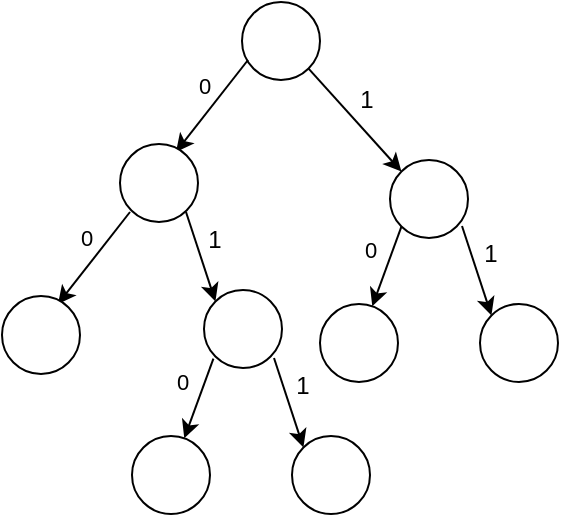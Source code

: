 <mxfile version="21.1.2" type="github">
  <diagram name="第 1 页" id="jlVK5qfQyr_egqlrKWcN">
    <mxGraphModel dx="780" dy="412" grid="0" gridSize="10" guides="1" tooltips="1" connect="1" arrows="1" fold="1" page="1" pageScale="1" pageWidth="3300" pageHeight="4681" math="0" shadow="0">
      <root>
        <mxCell id="0" />
        <mxCell id="1" parent="0" />
        <mxCell id="_vLvjZm8LIFSTXqwD0xb-1" value="" style="ellipse;whiteSpace=wrap;html=1;aspect=fixed;" vertex="1" parent="1">
          <mxGeometry x="436" y="48" width="39" height="39" as="geometry" />
        </mxCell>
        <mxCell id="_vLvjZm8LIFSTXqwD0xb-7" value="" style="ellipse;whiteSpace=wrap;html=1;aspect=fixed;" vertex="1" parent="1">
          <mxGeometry x="510" y="127" width="39" height="39" as="geometry" />
        </mxCell>
        <mxCell id="_vLvjZm8LIFSTXqwD0xb-8" value="" style="endArrow=classic;html=1;rounded=0;exitX=1;exitY=1;exitDx=0;exitDy=0;entryX=0;entryY=0;entryDx=0;entryDy=0;" edge="1" parent="1" source="_vLvjZm8LIFSTXqwD0xb-1" target="_vLvjZm8LIFSTXqwD0xb-7">
          <mxGeometry width="50" height="50" relative="1" as="geometry">
            <mxPoint x="454" y="283" as="sourcePoint" />
            <mxPoint x="504" y="233" as="targetPoint" />
          </mxGeometry>
        </mxCell>
        <mxCell id="_vLvjZm8LIFSTXqwD0xb-10" value="1" style="text;html=1;align=center;verticalAlign=middle;resizable=0;points=[];autosize=1;strokeColor=none;fillColor=none;" vertex="1" parent="1">
          <mxGeometry x="485" y="84" width="25" height="26" as="geometry" />
        </mxCell>
        <mxCell id="_vLvjZm8LIFSTXqwD0xb-11" value="" style="ellipse;whiteSpace=wrap;html=1;aspect=fixed;" vertex="1" parent="1">
          <mxGeometry x="555" y="199" width="39" height="39" as="geometry" />
        </mxCell>
        <mxCell id="_vLvjZm8LIFSTXqwD0xb-12" value="" style="endArrow=classic;html=1;rounded=0;exitX=1;exitY=1;exitDx=0;exitDy=0;entryX=0;entryY=0;entryDx=0;entryDy=0;" edge="1" parent="1" target="_vLvjZm8LIFSTXqwD0xb-11">
          <mxGeometry width="50" height="50" relative="1" as="geometry">
            <mxPoint x="546" y="160" as="sourcePoint" />
            <mxPoint x="581" y="312" as="targetPoint" />
          </mxGeometry>
        </mxCell>
        <mxCell id="_vLvjZm8LIFSTXqwD0xb-13" value="1" style="text;html=1;align=center;verticalAlign=middle;resizable=0;points=[];autosize=1;strokeColor=none;fillColor=none;" vertex="1" parent="1">
          <mxGeometry x="547" y="161" width="25" height="26" as="geometry" />
        </mxCell>
        <mxCell id="_vLvjZm8LIFSTXqwD0xb-14" value="" style="endArrow=classic;html=1;rounded=0;exitX=0;exitY=1;exitDx=0;exitDy=0;" edge="1" parent="1" source="_vLvjZm8LIFSTXqwD0xb-7" target="_vLvjZm8LIFSTXqwD0xb-15">
          <mxGeometry width="50" height="50" relative="1" as="geometry">
            <mxPoint x="463" y="206" as="sourcePoint" />
            <mxPoint x="480" y="206" as="targetPoint" />
          </mxGeometry>
        </mxCell>
        <mxCell id="_vLvjZm8LIFSTXqwD0xb-16" value="0" style="edgeLabel;html=1;align=center;verticalAlign=middle;resizable=0;points=[];" vertex="1" connectable="0" parent="_vLvjZm8LIFSTXqwD0xb-14">
          <mxGeometry x="-0.404" y="-3" relative="1" as="geometry">
            <mxPoint x="-9" y="1" as="offset" />
          </mxGeometry>
        </mxCell>
        <mxCell id="_vLvjZm8LIFSTXqwD0xb-15" value="" style="ellipse;whiteSpace=wrap;html=1;aspect=fixed;" vertex="1" parent="1">
          <mxGeometry x="475" y="199" width="39" height="39" as="geometry" />
        </mxCell>
        <mxCell id="_vLvjZm8LIFSTXqwD0xb-17" value="" style="endArrow=classic;html=1;rounded=0;exitX=0;exitY=1;exitDx=0;exitDy=0;" edge="1" parent="1">
          <mxGeometry width="50" height="50" relative="1" as="geometry">
            <mxPoint x="439" y="77" as="sourcePoint" />
            <mxPoint x="403" y="123" as="targetPoint" />
          </mxGeometry>
        </mxCell>
        <mxCell id="_vLvjZm8LIFSTXqwD0xb-18" value="0" style="edgeLabel;html=1;align=center;verticalAlign=middle;resizable=0;points=[];" vertex="1" connectable="0" parent="_vLvjZm8LIFSTXqwD0xb-17">
          <mxGeometry x="-0.404" y="-3" relative="1" as="geometry">
            <mxPoint x="-9" y="1" as="offset" />
          </mxGeometry>
        </mxCell>
        <mxCell id="_vLvjZm8LIFSTXqwD0xb-19" value="" style="ellipse;whiteSpace=wrap;html=1;aspect=fixed;" vertex="1" parent="1">
          <mxGeometry x="375" y="119" width="39" height="39" as="geometry" />
        </mxCell>
        <mxCell id="_vLvjZm8LIFSTXqwD0xb-20" value="" style="endArrow=classic;html=1;rounded=0;exitX=0;exitY=1;exitDx=0;exitDy=0;" edge="1" parent="1">
          <mxGeometry width="50" height="50" relative="1" as="geometry">
            <mxPoint x="380" y="153" as="sourcePoint" />
            <mxPoint x="344" y="199" as="targetPoint" />
          </mxGeometry>
        </mxCell>
        <mxCell id="_vLvjZm8LIFSTXqwD0xb-21" value="0" style="edgeLabel;html=1;align=center;verticalAlign=middle;resizable=0;points=[];" vertex="1" connectable="0" parent="_vLvjZm8LIFSTXqwD0xb-20">
          <mxGeometry x="-0.404" y="-3" relative="1" as="geometry">
            <mxPoint x="-9" y="1" as="offset" />
          </mxGeometry>
        </mxCell>
        <mxCell id="_vLvjZm8LIFSTXqwD0xb-22" value="" style="ellipse;whiteSpace=wrap;html=1;aspect=fixed;" vertex="1" parent="1">
          <mxGeometry x="316" y="195" width="39" height="39" as="geometry" />
        </mxCell>
        <mxCell id="_vLvjZm8LIFSTXqwD0xb-23" value="" style="ellipse;whiteSpace=wrap;html=1;aspect=fixed;" vertex="1" parent="1">
          <mxGeometry x="417" y="192" width="39" height="39" as="geometry" />
        </mxCell>
        <mxCell id="_vLvjZm8LIFSTXqwD0xb-24" value="" style="endArrow=classic;html=1;rounded=0;exitX=1;exitY=1;exitDx=0;exitDy=0;entryX=0;entryY=0;entryDx=0;entryDy=0;" edge="1" parent="1" target="_vLvjZm8LIFSTXqwD0xb-23">
          <mxGeometry width="50" height="50" relative="1" as="geometry">
            <mxPoint x="408" y="153" as="sourcePoint" />
            <mxPoint x="443" y="305" as="targetPoint" />
          </mxGeometry>
        </mxCell>
        <mxCell id="_vLvjZm8LIFSTXqwD0xb-25" value="1" style="text;html=1;align=center;verticalAlign=middle;resizable=0;points=[];autosize=1;strokeColor=none;fillColor=none;" vertex="1" parent="1">
          <mxGeometry x="409" y="154" width="25" height="26" as="geometry" />
        </mxCell>
        <mxCell id="_vLvjZm8LIFSTXqwD0xb-27" value="" style="ellipse;whiteSpace=wrap;html=1;aspect=fixed;" vertex="1" parent="1">
          <mxGeometry x="461" y="265" width="39" height="39" as="geometry" />
        </mxCell>
        <mxCell id="_vLvjZm8LIFSTXqwD0xb-28" value="" style="endArrow=classic;html=1;rounded=0;exitX=1;exitY=1;exitDx=0;exitDy=0;entryX=0;entryY=0;entryDx=0;entryDy=0;" edge="1" parent="1" target="_vLvjZm8LIFSTXqwD0xb-27">
          <mxGeometry width="50" height="50" relative="1" as="geometry">
            <mxPoint x="452" y="226" as="sourcePoint" />
            <mxPoint x="487" y="378" as="targetPoint" />
          </mxGeometry>
        </mxCell>
        <mxCell id="_vLvjZm8LIFSTXqwD0xb-29" value="1" style="text;html=1;align=center;verticalAlign=middle;resizable=0;points=[];autosize=1;strokeColor=none;fillColor=none;" vertex="1" parent="1">
          <mxGeometry x="453" y="227" width="25" height="26" as="geometry" />
        </mxCell>
        <mxCell id="_vLvjZm8LIFSTXqwD0xb-30" value="" style="endArrow=classic;html=1;rounded=0;exitX=0;exitY=1;exitDx=0;exitDy=0;" edge="1" parent="1" target="_vLvjZm8LIFSTXqwD0xb-32">
          <mxGeometry width="50" height="50" relative="1" as="geometry">
            <mxPoint x="421.711" y="226.289" as="sourcePoint" />
            <mxPoint x="386" y="272" as="targetPoint" />
          </mxGeometry>
        </mxCell>
        <mxCell id="_vLvjZm8LIFSTXqwD0xb-31" value="0" style="edgeLabel;html=1;align=center;verticalAlign=middle;resizable=0;points=[];" vertex="1" connectable="0" parent="_vLvjZm8LIFSTXqwD0xb-30">
          <mxGeometry x="-0.404" y="-3" relative="1" as="geometry">
            <mxPoint x="-9" y="1" as="offset" />
          </mxGeometry>
        </mxCell>
        <mxCell id="_vLvjZm8LIFSTXqwD0xb-32" value="" style="ellipse;whiteSpace=wrap;html=1;aspect=fixed;" vertex="1" parent="1">
          <mxGeometry x="381" y="265" width="39" height="39" as="geometry" />
        </mxCell>
      </root>
    </mxGraphModel>
  </diagram>
</mxfile>
